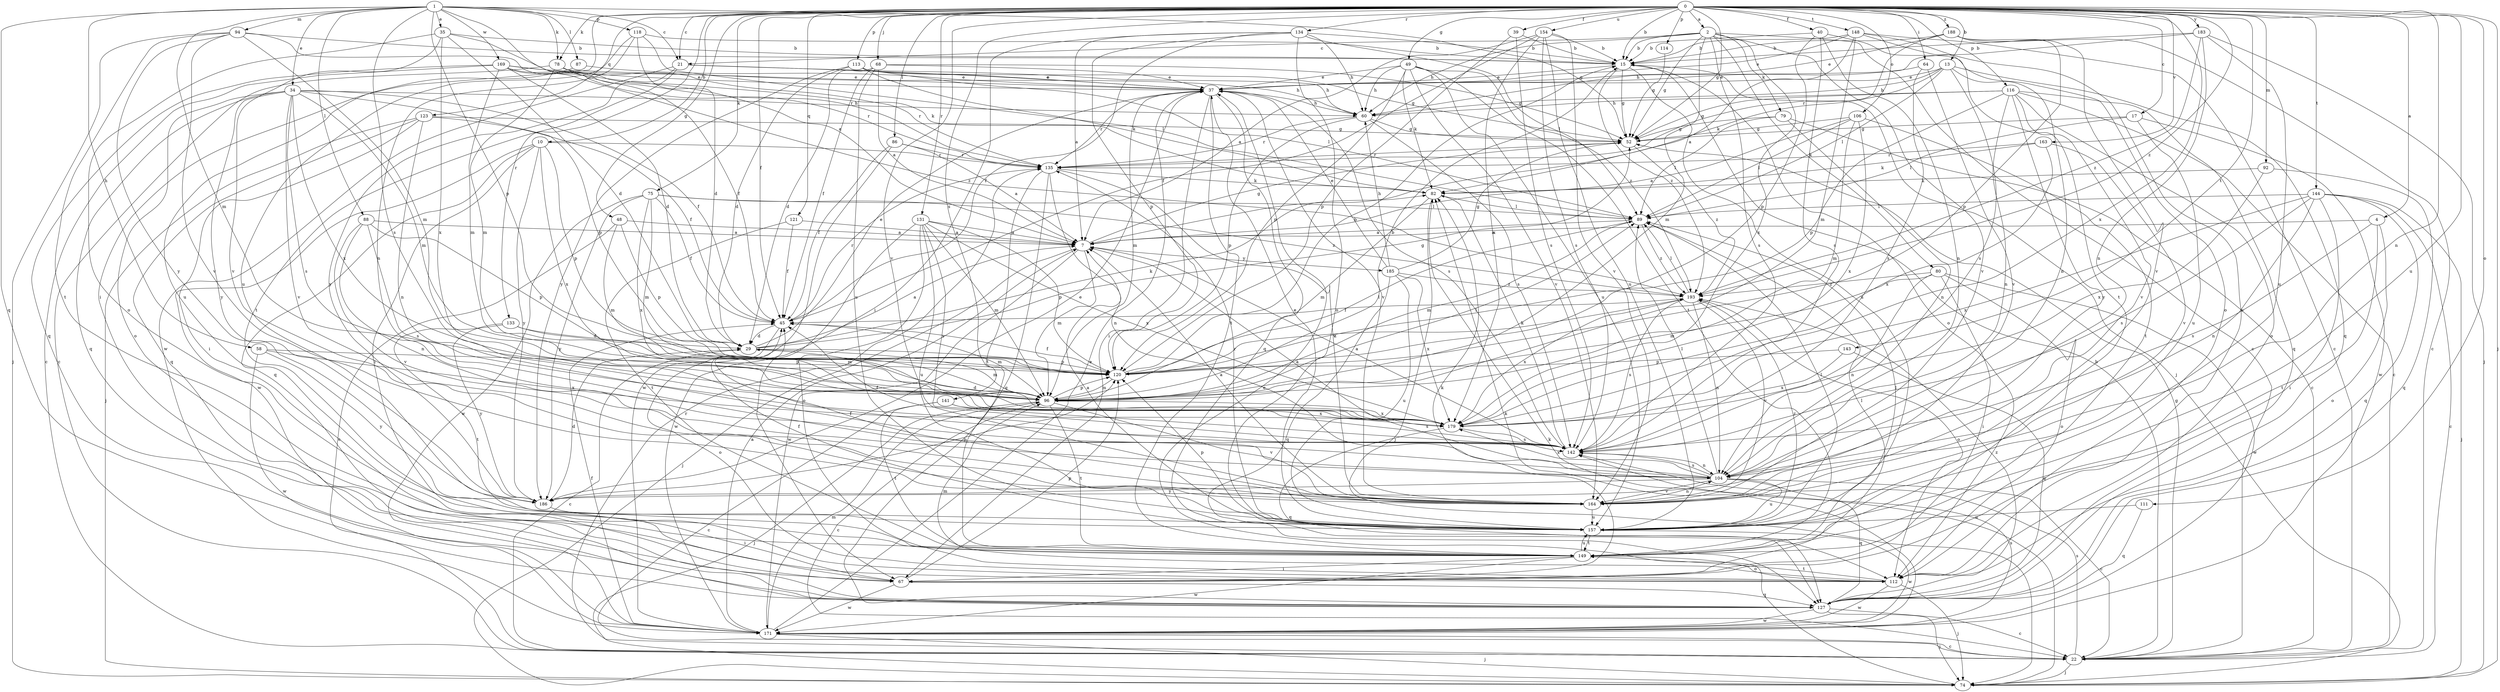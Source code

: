 strict digraph  {
0;
1;
2;
4;
7;
10;
13;
15;
17;
21;
22;
29;
34;
35;
37;
39;
40;
45;
48;
49;
52;
58;
60;
64;
67;
68;
74;
75;
78;
79;
80;
82;
86;
87;
88;
89;
92;
94;
96;
104;
106;
111;
112;
113;
114;
116;
118;
120;
121;
123;
127;
131;
133;
134;
135;
141;
142;
143;
144;
148;
149;
154;
157;
163;
164;
169;
171;
179;
183;
185;
186;
188;
193;
0 -> 2  [label=a];
0 -> 4  [label=a];
0 -> 10  [label=b];
0 -> 13  [label=b];
0 -> 15  [label=b];
0 -> 17  [label=c];
0 -> 21  [label=c];
0 -> 39  [label=f];
0 -> 40  [label=f];
0 -> 45  [label=f];
0 -> 48  [label=g];
0 -> 49  [label=g];
0 -> 52  [label=g];
0 -> 64  [label=i];
0 -> 67  [label=i];
0 -> 68  [label=j];
0 -> 74  [label=j];
0 -> 75  [label=k];
0 -> 78  [label=k];
0 -> 86  [label=l];
0 -> 92  [label=m];
0 -> 104  [label=n];
0 -> 106  [label=o];
0 -> 111  [label=o];
0 -> 113  [label=p];
0 -> 114  [label=p];
0 -> 116  [label=p];
0 -> 121  [label=q];
0 -> 123  [label=q];
0 -> 131  [label=r];
0 -> 133  [label=r];
0 -> 134  [label=r];
0 -> 141  [label=s];
0 -> 143  [label=t];
0 -> 144  [label=t];
0 -> 148  [label=t];
0 -> 154  [label=u];
0 -> 157  [label=u];
0 -> 163  [label=v];
0 -> 164  [label=v];
0 -> 179  [label=x];
0 -> 183  [label=y];
0 -> 188  [label=z];
0 -> 193  [label=z];
1 -> 7  [label=a];
1 -> 21  [label=c];
1 -> 34  [label=e];
1 -> 35  [label=e];
1 -> 52  [label=g];
1 -> 58  [label=h];
1 -> 78  [label=k];
1 -> 87  [label=l];
1 -> 88  [label=l];
1 -> 94  [label=m];
1 -> 96  [label=m];
1 -> 118  [label=p];
1 -> 120  [label=p];
1 -> 127  [label=q];
1 -> 142  [label=s];
1 -> 169  [label=w];
2 -> 15  [label=b];
2 -> 21  [label=c];
2 -> 22  [label=c];
2 -> 52  [label=g];
2 -> 60  [label=h];
2 -> 79  [label=k];
2 -> 80  [label=k];
2 -> 96  [label=m];
2 -> 142  [label=s];
2 -> 164  [label=v];
2 -> 179  [label=x];
4 -> 7  [label=a];
4 -> 112  [label=o];
4 -> 142  [label=s];
4 -> 149  [label=t];
7 -> 52  [label=g];
7 -> 74  [label=j];
7 -> 96  [label=m];
7 -> 171  [label=w];
7 -> 185  [label=y];
10 -> 67  [label=i];
10 -> 120  [label=p];
10 -> 127  [label=q];
10 -> 135  [label=r];
10 -> 171  [label=w];
10 -> 179  [label=x];
10 -> 186  [label=y];
13 -> 37  [label=e];
13 -> 60  [label=h];
13 -> 82  [label=k];
13 -> 89  [label=l];
13 -> 104  [label=n];
13 -> 127  [label=q];
13 -> 142  [label=s];
15 -> 37  [label=e];
15 -> 52  [label=g];
15 -> 74  [label=j];
15 -> 112  [label=o];
15 -> 157  [label=u];
15 -> 193  [label=z];
17 -> 52  [label=g];
17 -> 89  [label=l];
17 -> 157  [label=u];
17 -> 171  [label=w];
21 -> 37  [label=e];
21 -> 60  [label=h];
21 -> 149  [label=t];
21 -> 171  [label=w];
21 -> 186  [label=y];
22 -> 15  [label=b];
22 -> 52  [label=g];
22 -> 74  [label=j];
22 -> 135  [label=r];
22 -> 142  [label=s];
29 -> 7  [label=a];
29 -> 22  [label=c];
29 -> 37  [label=e];
29 -> 52  [label=g];
29 -> 82  [label=k];
29 -> 96  [label=m];
29 -> 120  [label=p];
34 -> 45  [label=f];
34 -> 60  [label=h];
34 -> 96  [label=m];
34 -> 112  [label=o];
34 -> 120  [label=p];
34 -> 127  [label=q];
34 -> 142  [label=s];
34 -> 164  [label=v];
34 -> 179  [label=x];
34 -> 186  [label=y];
35 -> 15  [label=b];
35 -> 29  [label=d];
35 -> 82  [label=k];
35 -> 112  [label=o];
35 -> 164  [label=v];
35 -> 179  [label=x];
37 -> 60  [label=h];
37 -> 67  [label=i];
37 -> 96  [label=m];
37 -> 127  [label=q];
37 -> 135  [label=r];
37 -> 142  [label=s];
37 -> 149  [label=t];
37 -> 164  [label=v];
39 -> 15  [label=b];
39 -> 120  [label=p];
39 -> 142  [label=s];
40 -> 15  [label=b];
40 -> 104  [label=n];
40 -> 112  [label=o];
40 -> 120  [label=p];
40 -> 142  [label=s];
45 -> 29  [label=d];
45 -> 96  [label=m];
45 -> 112  [label=o];
45 -> 135  [label=r];
48 -> 7  [label=a];
48 -> 22  [label=c];
48 -> 96  [label=m];
48 -> 120  [label=p];
49 -> 37  [label=e];
49 -> 60  [label=h];
49 -> 82  [label=k];
49 -> 120  [label=p];
49 -> 149  [label=t];
49 -> 157  [label=u];
49 -> 164  [label=v];
49 -> 193  [label=z];
52 -> 135  [label=r];
52 -> 193  [label=z];
58 -> 120  [label=p];
58 -> 171  [label=w];
58 -> 179  [label=x];
58 -> 186  [label=y];
60 -> 52  [label=g];
60 -> 120  [label=p];
60 -> 135  [label=r];
60 -> 142  [label=s];
64 -> 37  [label=e];
64 -> 142  [label=s];
64 -> 164  [label=v];
67 -> 82  [label=k];
67 -> 89  [label=l];
67 -> 120  [label=p];
67 -> 127  [label=q];
67 -> 171  [label=w];
68 -> 7  [label=a];
68 -> 29  [label=d];
68 -> 37  [label=e];
68 -> 45  [label=f];
68 -> 52  [label=g];
68 -> 157  [label=u];
74 -> 37  [label=e];
74 -> 82  [label=k];
75 -> 45  [label=f];
75 -> 89  [label=l];
75 -> 96  [label=m];
75 -> 171  [label=w];
75 -> 179  [label=x];
75 -> 186  [label=y];
75 -> 193  [label=z];
78 -> 22  [label=c];
78 -> 37  [label=e];
78 -> 45  [label=f];
78 -> 96  [label=m];
78 -> 135  [label=r];
79 -> 22  [label=c];
79 -> 52  [label=g];
79 -> 89  [label=l];
79 -> 104  [label=n];
80 -> 67  [label=i];
80 -> 96  [label=m];
80 -> 104  [label=n];
80 -> 112  [label=o];
80 -> 171  [label=w];
80 -> 193  [label=z];
82 -> 74  [label=j];
82 -> 89  [label=l];
82 -> 96  [label=m];
86 -> 7  [label=a];
86 -> 45  [label=f];
86 -> 135  [label=r];
86 -> 171  [label=w];
87 -> 37  [label=e];
87 -> 157  [label=u];
88 -> 7  [label=a];
88 -> 104  [label=n];
88 -> 120  [label=p];
88 -> 142  [label=s];
88 -> 164  [label=v];
89 -> 7  [label=a];
89 -> 96  [label=m];
89 -> 193  [label=z];
92 -> 82  [label=k];
92 -> 127  [label=q];
92 -> 179  [label=x];
94 -> 15  [label=b];
94 -> 74  [label=j];
94 -> 96  [label=m];
94 -> 135  [label=r];
94 -> 149  [label=t];
94 -> 164  [label=v];
94 -> 186  [label=y];
96 -> 15  [label=b];
96 -> 22  [label=c];
96 -> 74  [label=j];
96 -> 89  [label=l];
96 -> 120  [label=p];
96 -> 149  [label=t];
96 -> 164  [label=v];
96 -> 179  [label=x];
104 -> 7  [label=a];
104 -> 22  [label=c];
104 -> 89  [label=l];
104 -> 127  [label=q];
104 -> 142  [label=s];
104 -> 157  [label=u];
104 -> 164  [label=v];
104 -> 179  [label=x];
104 -> 186  [label=y];
106 -> 7  [label=a];
106 -> 52  [label=g];
106 -> 89  [label=l];
106 -> 96  [label=m];
106 -> 149  [label=t];
106 -> 179  [label=x];
111 -> 127  [label=q];
111 -> 157  [label=u];
112 -> 74  [label=j];
112 -> 96  [label=m];
112 -> 149  [label=t];
112 -> 171  [label=w];
113 -> 29  [label=d];
113 -> 37  [label=e];
113 -> 52  [label=g];
113 -> 82  [label=k];
113 -> 89  [label=l];
113 -> 186  [label=y];
114 -> 52  [label=g];
116 -> 22  [label=c];
116 -> 52  [label=g];
116 -> 60  [label=h];
116 -> 104  [label=n];
116 -> 112  [label=o];
116 -> 120  [label=p];
116 -> 127  [label=q];
116 -> 164  [label=v];
116 -> 186  [label=y];
118 -> 15  [label=b];
118 -> 29  [label=d];
118 -> 89  [label=l];
118 -> 104  [label=n];
118 -> 157  [label=u];
120 -> 15  [label=b];
120 -> 45  [label=f];
120 -> 89  [label=l];
120 -> 96  [label=m];
120 -> 193  [label=z];
121 -> 7  [label=a];
121 -> 45  [label=f];
121 -> 149  [label=t];
123 -> 45  [label=f];
123 -> 52  [label=g];
123 -> 67  [label=i];
123 -> 74  [label=j];
123 -> 104  [label=n];
123 -> 127  [label=q];
127 -> 22  [label=c];
127 -> 74  [label=j];
127 -> 171  [label=w];
127 -> 193  [label=z];
131 -> 7  [label=a];
131 -> 96  [label=m];
131 -> 112  [label=o];
131 -> 120  [label=p];
131 -> 142  [label=s];
131 -> 157  [label=u];
131 -> 171  [label=w];
131 -> 179  [label=x];
133 -> 29  [label=d];
133 -> 96  [label=m];
133 -> 149  [label=t];
133 -> 186  [label=y];
134 -> 7  [label=a];
134 -> 15  [label=b];
134 -> 45  [label=f];
134 -> 60  [label=h];
134 -> 67  [label=i];
134 -> 89  [label=l];
134 -> 112  [label=o];
134 -> 120  [label=p];
135 -> 82  [label=k];
135 -> 104  [label=n];
135 -> 127  [label=q];
135 -> 149  [label=t];
135 -> 164  [label=v];
141 -> 22  [label=c];
141 -> 142  [label=s];
141 -> 149  [label=t];
141 -> 179  [label=x];
142 -> 7  [label=a];
142 -> 45  [label=f];
142 -> 82  [label=k];
142 -> 104  [label=n];
143 -> 120  [label=p];
143 -> 127  [label=q];
143 -> 179  [label=x];
144 -> 22  [label=c];
144 -> 67  [label=i];
144 -> 74  [label=j];
144 -> 89  [label=l];
144 -> 104  [label=n];
144 -> 127  [label=q];
144 -> 142  [label=s];
144 -> 179  [label=x];
148 -> 7  [label=a];
148 -> 15  [label=b];
148 -> 22  [label=c];
148 -> 37  [label=e];
148 -> 96  [label=m];
148 -> 112  [label=o];
148 -> 149  [label=t];
149 -> 67  [label=i];
149 -> 89  [label=l];
149 -> 112  [label=o];
149 -> 157  [label=u];
149 -> 171  [label=w];
154 -> 7  [label=a];
154 -> 15  [label=b];
154 -> 45  [label=f];
154 -> 142  [label=s];
154 -> 157  [label=u];
154 -> 164  [label=v];
154 -> 179  [label=x];
157 -> 7  [label=a];
157 -> 37  [label=e];
157 -> 45  [label=f];
157 -> 89  [label=l];
157 -> 120  [label=p];
157 -> 135  [label=r];
157 -> 149  [label=t];
157 -> 171  [label=w];
157 -> 193  [label=z];
163 -> 82  [label=k];
163 -> 135  [label=r];
163 -> 164  [label=v];
163 -> 179  [label=x];
164 -> 7  [label=a];
164 -> 45  [label=f];
164 -> 104  [label=n];
164 -> 157  [label=u];
169 -> 22  [label=c];
169 -> 29  [label=d];
169 -> 37  [label=e];
169 -> 60  [label=h];
169 -> 96  [label=m];
169 -> 127  [label=q];
169 -> 135  [label=r];
169 -> 193  [label=z];
171 -> 7  [label=a];
171 -> 22  [label=c];
171 -> 37  [label=e];
171 -> 45  [label=f];
171 -> 74  [label=j];
171 -> 82  [label=k];
171 -> 96  [label=m];
171 -> 142  [label=s];
179 -> 29  [label=d];
179 -> 127  [label=q];
179 -> 142  [label=s];
183 -> 15  [label=b];
183 -> 60  [label=h];
183 -> 74  [label=j];
183 -> 104  [label=n];
183 -> 157  [label=u];
183 -> 193  [label=z];
185 -> 37  [label=e];
185 -> 52  [label=g];
185 -> 60  [label=h];
185 -> 127  [label=q];
185 -> 157  [label=u];
185 -> 179  [label=x];
185 -> 193  [label=z];
186 -> 29  [label=d];
186 -> 37  [label=e];
186 -> 67  [label=i];
186 -> 120  [label=p];
188 -> 15  [label=b];
188 -> 22  [label=c];
188 -> 37  [label=e];
188 -> 120  [label=p];
188 -> 135  [label=r];
188 -> 164  [label=v];
193 -> 45  [label=f];
193 -> 89  [label=l];
193 -> 104  [label=n];
193 -> 112  [label=o];
193 -> 142  [label=s];
193 -> 164  [label=v];
193 -> 179  [label=x];
}
